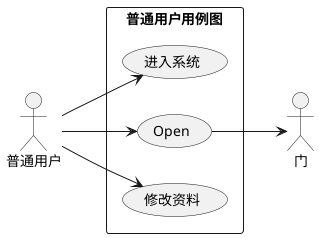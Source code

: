 @startuml
actor :普通用户: as Human
actor :门: as Door

left to right direction

 rectangle 普通用户用例图 {
    Human --> (进入系统)
    Human --> (Open)
    (Open) --> Door
    Human --> (修改资料)
  }

@enduml